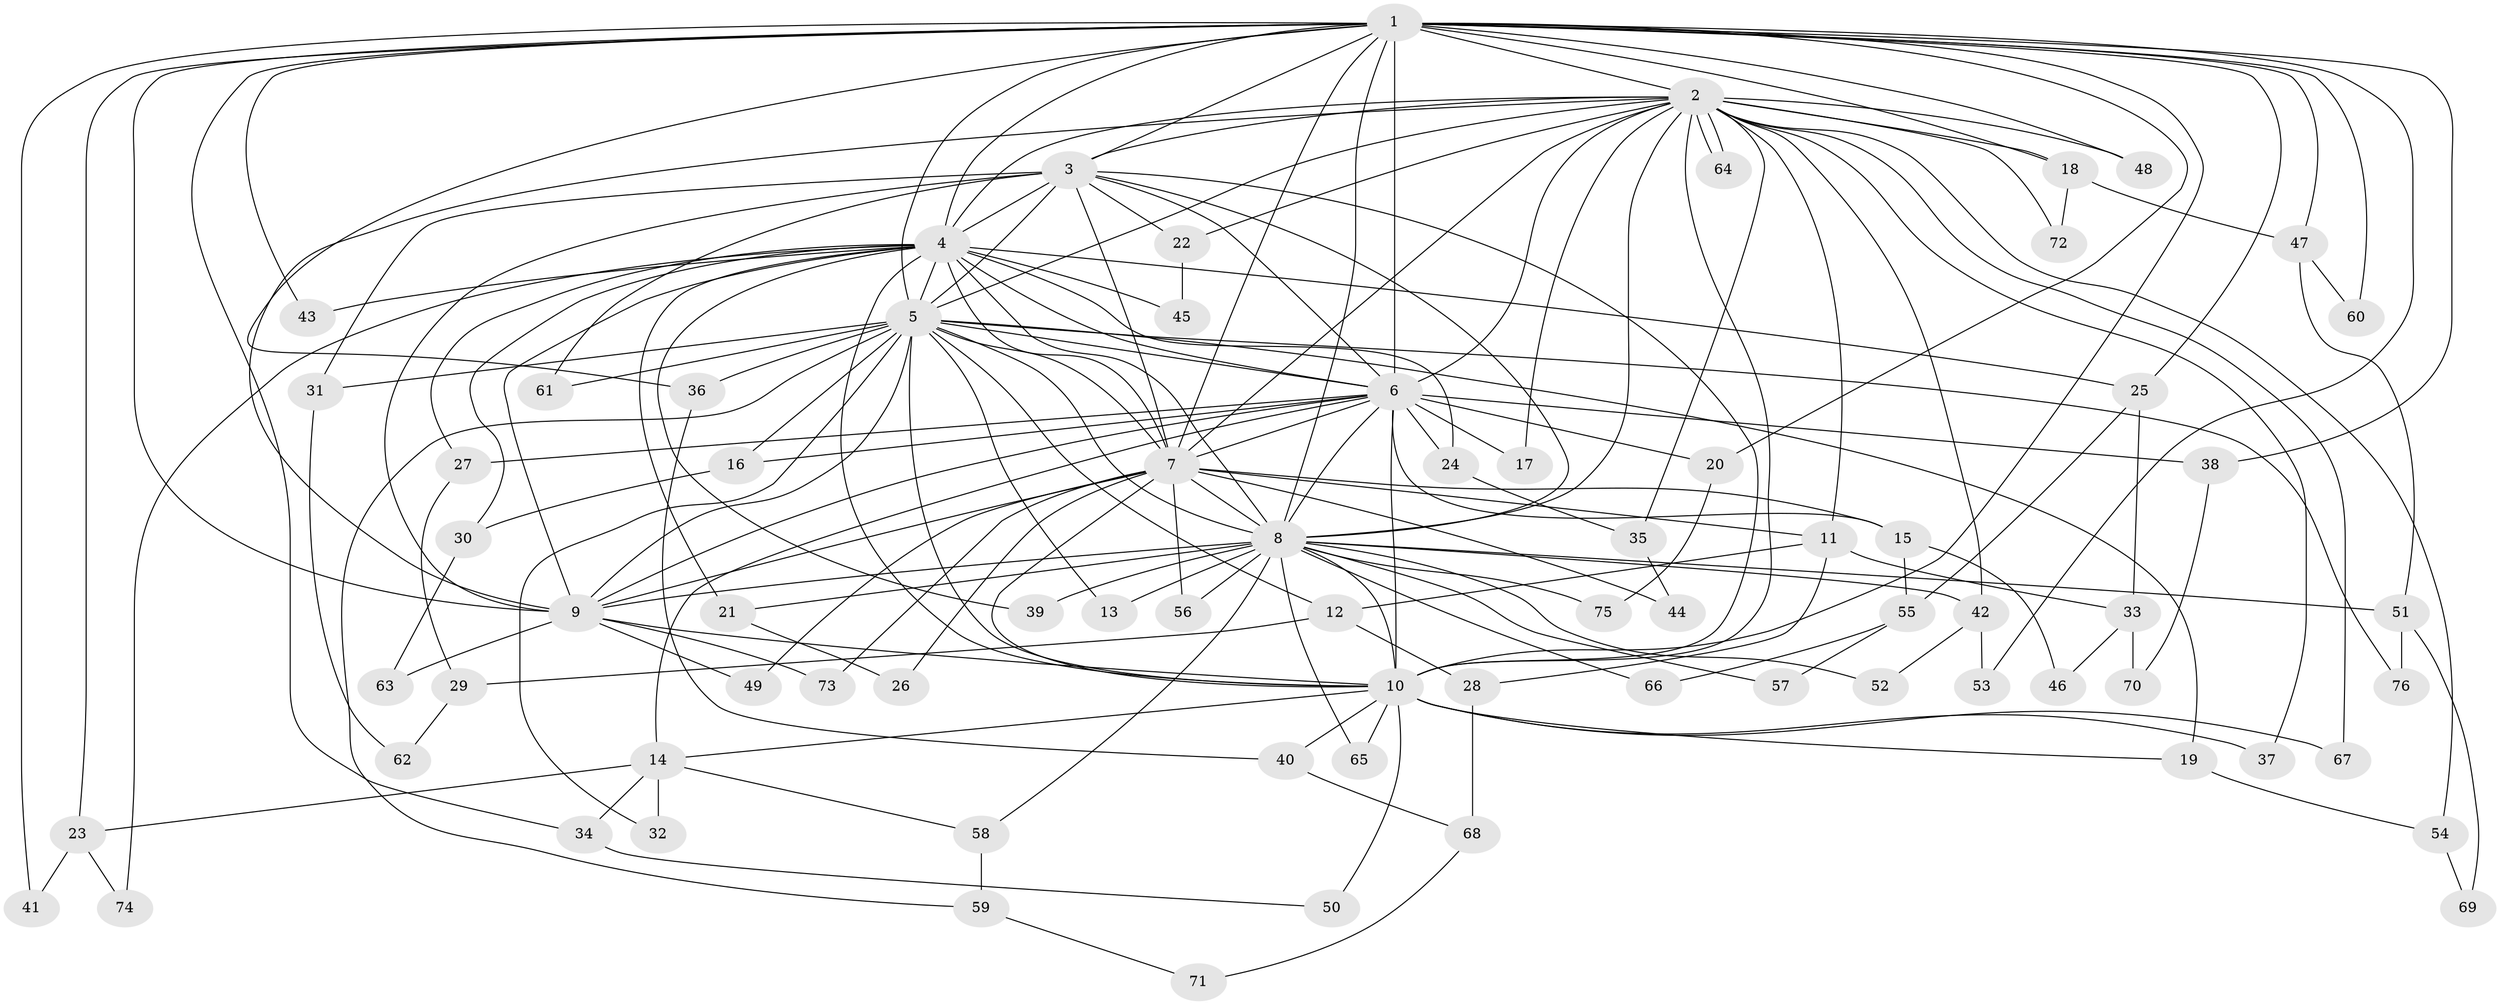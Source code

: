 // coarse degree distribution, {16: 0.03333333333333333, 8: 0.03333333333333333, 1: 0.06666666666666667, 2: 0.6333333333333333, 3: 0.06666666666666667, 19: 0.03333333333333333, 5: 0.06666666666666667, 4: 0.03333333333333333, 15: 0.03333333333333333}
// Generated by graph-tools (version 1.1) at 2025/49/03/04/25 21:49:02]
// undirected, 76 vertices, 177 edges
graph export_dot {
graph [start="1"]
  node [color=gray90,style=filled];
  1;
  2;
  3;
  4;
  5;
  6;
  7;
  8;
  9;
  10;
  11;
  12;
  13;
  14;
  15;
  16;
  17;
  18;
  19;
  20;
  21;
  22;
  23;
  24;
  25;
  26;
  27;
  28;
  29;
  30;
  31;
  32;
  33;
  34;
  35;
  36;
  37;
  38;
  39;
  40;
  41;
  42;
  43;
  44;
  45;
  46;
  47;
  48;
  49;
  50;
  51;
  52;
  53;
  54;
  55;
  56;
  57;
  58;
  59;
  60;
  61;
  62;
  63;
  64;
  65;
  66;
  67;
  68;
  69;
  70;
  71;
  72;
  73;
  74;
  75;
  76;
  1 -- 2;
  1 -- 3;
  1 -- 4;
  1 -- 5;
  1 -- 6;
  1 -- 7;
  1 -- 8;
  1 -- 9;
  1 -- 10;
  1 -- 18;
  1 -- 20;
  1 -- 23;
  1 -- 25;
  1 -- 34;
  1 -- 36;
  1 -- 38;
  1 -- 41;
  1 -- 43;
  1 -- 47;
  1 -- 48;
  1 -- 53;
  1 -- 60;
  2 -- 3;
  2 -- 4;
  2 -- 5;
  2 -- 6;
  2 -- 7;
  2 -- 8;
  2 -- 9;
  2 -- 10;
  2 -- 11;
  2 -- 17;
  2 -- 18;
  2 -- 22;
  2 -- 35;
  2 -- 37;
  2 -- 42;
  2 -- 48;
  2 -- 54;
  2 -- 64;
  2 -- 64;
  2 -- 67;
  2 -- 72;
  3 -- 4;
  3 -- 5;
  3 -- 6;
  3 -- 7;
  3 -- 8;
  3 -- 9;
  3 -- 10;
  3 -- 22;
  3 -- 31;
  3 -- 61;
  4 -- 5;
  4 -- 6;
  4 -- 7;
  4 -- 8;
  4 -- 9;
  4 -- 10;
  4 -- 21;
  4 -- 24;
  4 -- 25;
  4 -- 27;
  4 -- 30;
  4 -- 39;
  4 -- 43;
  4 -- 45;
  4 -- 74;
  5 -- 6;
  5 -- 7;
  5 -- 8;
  5 -- 9;
  5 -- 10;
  5 -- 12;
  5 -- 13;
  5 -- 16;
  5 -- 19;
  5 -- 31;
  5 -- 32;
  5 -- 36;
  5 -- 59;
  5 -- 61;
  5 -- 76;
  6 -- 7;
  6 -- 8;
  6 -- 9;
  6 -- 10;
  6 -- 14;
  6 -- 15;
  6 -- 16;
  6 -- 17;
  6 -- 20;
  6 -- 24;
  6 -- 27;
  6 -- 38;
  7 -- 8;
  7 -- 9;
  7 -- 10;
  7 -- 11;
  7 -- 15;
  7 -- 26;
  7 -- 44;
  7 -- 49;
  7 -- 56;
  7 -- 73;
  8 -- 9;
  8 -- 10;
  8 -- 13;
  8 -- 21;
  8 -- 39;
  8 -- 42;
  8 -- 51;
  8 -- 52;
  8 -- 56;
  8 -- 57;
  8 -- 58;
  8 -- 65;
  8 -- 66;
  8 -- 75;
  9 -- 10;
  9 -- 49;
  9 -- 63;
  9 -- 73;
  10 -- 14;
  10 -- 19;
  10 -- 37;
  10 -- 40;
  10 -- 50;
  10 -- 65;
  10 -- 67;
  11 -- 12;
  11 -- 28;
  11 -- 33;
  12 -- 28;
  12 -- 29;
  14 -- 23;
  14 -- 32;
  14 -- 34;
  14 -- 58;
  15 -- 46;
  15 -- 55;
  16 -- 30;
  18 -- 47;
  18 -- 72;
  19 -- 54;
  20 -- 75;
  21 -- 26;
  22 -- 45;
  23 -- 41;
  23 -- 74;
  24 -- 35;
  25 -- 33;
  25 -- 55;
  27 -- 29;
  28 -- 68;
  29 -- 62;
  30 -- 63;
  31 -- 62;
  33 -- 46;
  33 -- 70;
  34 -- 50;
  35 -- 44;
  36 -- 40;
  38 -- 70;
  40 -- 68;
  42 -- 52;
  42 -- 53;
  47 -- 51;
  47 -- 60;
  51 -- 69;
  51 -- 76;
  54 -- 69;
  55 -- 57;
  55 -- 66;
  58 -- 59;
  59 -- 71;
  68 -- 71;
}
